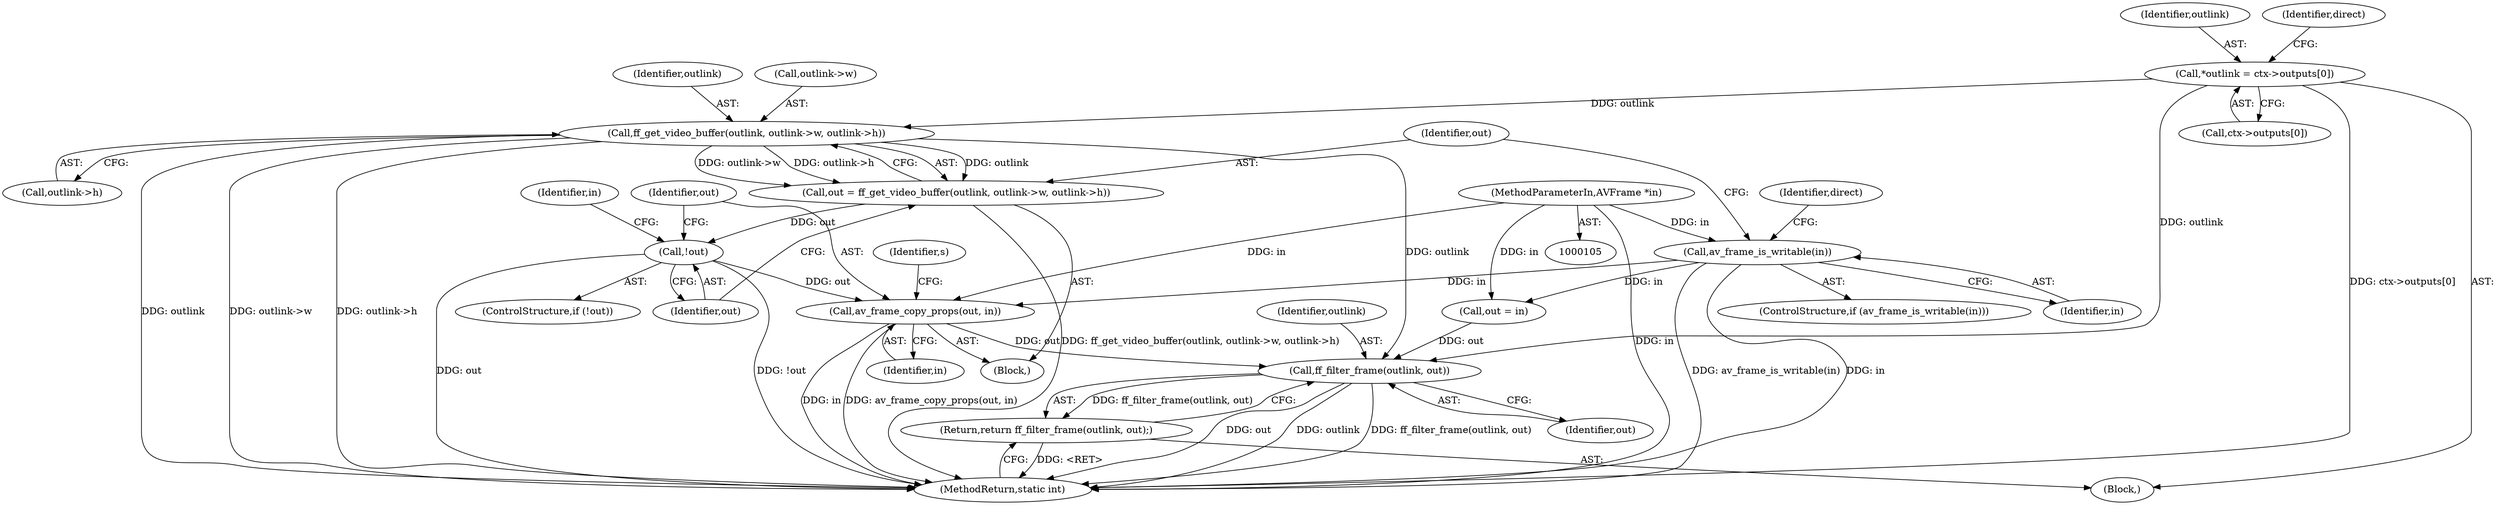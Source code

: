 digraph "0_FFmpeg_e43a0a232dbf6d3c161823c2e07c52e76227a1bc_6@API" {
"1000173" [label="(Call,av_frame_copy_props(out, in))"];
"1000164" [label="(Call,!out)"];
"1000153" [label="(Call,out = ff_get_video_buffer(outlink, outlink->w, outlink->h))"];
"1000155" [label="(Call,ff_get_video_buffer(outlink, outlink->w, outlink->h))"];
"1000122" [label="(Call,*outlink = ctx->outputs[0])"];
"1000142" [label="(Call,av_frame_is_writable(in))"];
"1000107" [label="(MethodParameterIn,AVFrame *in)"];
"1000444" [label="(Call,ff_filter_frame(outlink, out))"];
"1000443" [label="(Return,return ff_filter_frame(outlink, out);)"];
"1000108" [label="(Block,)"];
"1000164" [label="(Call,!out)"];
"1000178" [label="(Identifier,s)"];
"1000124" [label="(Call,ctx->outputs[0])"];
"1000163" [label="(ControlStructure,if (!out))"];
"1000107" [label="(MethodParameterIn,AVFrame *in)"];
"1000141" [label="(ControlStructure,if (av_frame_is_writable(in)))"];
"1000443" [label="(Return,return ff_filter_frame(outlink, out);)"];
"1000142" [label="(Call,av_frame_is_writable(in))"];
"1000447" [label="(MethodReturn,static int)"];
"1000155" [label="(Call,ff_get_video_buffer(outlink, outlink->w, outlink->h))"];
"1000169" [label="(Identifier,in)"];
"1000446" [label="(Identifier,out)"];
"1000156" [label="(Identifier,outlink)"];
"1000444" [label="(Call,ff_filter_frame(outlink, out))"];
"1000165" [label="(Identifier,out)"];
"1000143" [label="(Identifier,in)"];
"1000154" [label="(Identifier,out)"];
"1000122" [label="(Call,*outlink = ctx->outputs[0])"];
"1000123" [label="(Identifier,outlink)"];
"1000148" [label="(Call,out = in)"];
"1000152" [label="(Block,)"];
"1000174" [label="(Identifier,out)"];
"1000153" [label="(Call,out = ff_get_video_buffer(outlink, outlink->w, outlink->h))"];
"1000173" [label="(Call,av_frame_copy_props(out, in))"];
"1000157" [label="(Call,outlink->w)"];
"1000445" [label="(Identifier,outlink)"];
"1000139" [label="(Identifier,direct)"];
"1000175" [label="(Identifier,in)"];
"1000146" [label="(Identifier,direct)"];
"1000160" [label="(Call,outlink->h)"];
"1000173" -> "1000152"  [label="AST: "];
"1000173" -> "1000175"  [label="CFG: "];
"1000174" -> "1000173"  [label="AST: "];
"1000175" -> "1000173"  [label="AST: "];
"1000178" -> "1000173"  [label="CFG: "];
"1000173" -> "1000447"  [label="DDG: av_frame_copy_props(out, in)"];
"1000173" -> "1000447"  [label="DDG: in"];
"1000164" -> "1000173"  [label="DDG: out"];
"1000142" -> "1000173"  [label="DDG: in"];
"1000107" -> "1000173"  [label="DDG: in"];
"1000173" -> "1000444"  [label="DDG: out"];
"1000164" -> "1000163"  [label="AST: "];
"1000164" -> "1000165"  [label="CFG: "];
"1000165" -> "1000164"  [label="AST: "];
"1000169" -> "1000164"  [label="CFG: "];
"1000174" -> "1000164"  [label="CFG: "];
"1000164" -> "1000447"  [label="DDG: !out"];
"1000164" -> "1000447"  [label="DDG: out"];
"1000153" -> "1000164"  [label="DDG: out"];
"1000153" -> "1000152"  [label="AST: "];
"1000153" -> "1000155"  [label="CFG: "];
"1000154" -> "1000153"  [label="AST: "];
"1000155" -> "1000153"  [label="AST: "];
"1000165" -> "1000153"  [label="CFG: "];
"1000153" -> "1000447"  [label="DDG: ff_get_video_buffer(outlink, outlink->w, outlink->h)"];
"1000155" -> "1000153"  [label="DDG: outlink"];
"1000155" -> "1000153"  [label="DDG: outlink->w"];
"1000155" -> "1000153"  [label="DDG: outlink->h"];
"1000155" -> "1000160"  [label="CFG: "];
"1000156" -> "1000155"  [label="AST: "];
"1000157" -> "1000155"  [label="AST: "];
"1000160" -> "1000155"  [label="AST: "];
"1000155" -> "1000447"  [label="DDG: outlink->w"];
"1000155" -> "1000447"  [label="DDG: outlink->h"];
"1000155" -> "1000447"  [label="DDG: outlink"];
"1000122" -> "1000155"  [label="DDG: outlink"];
"1000155" -> "1000444"  [label="DDG: outlink"];
"1000122" -> "1000108"  [label="AST: "];
"1000122" -> "1000124"  [label="CFG: "];
"1000123" -> "1000122"  [label="AST: "];
"1000124" -> "1000122"  [label="AST: "];
"1000139" -> "1000122"  [label="CFG: "];
"1000122" -> "1000447"  [label="DDG: ctx->outputs[0]"];
"1000122" -> "1000444"  [label="DDG: outlink"];
"1000142" -> "1000141"  [label="AST: "];
"1000142" -> "1000143"  [label="CFG: "];
"1000143" -> "1000142"  [label="AST: "];
"1000146" -> "1000142"  [label="CFG: "];
"1000154" -> "1000142"  [label="CFG: "];
"1000142" -> "1000447"  [label="DDG: av_frame_is_writable(in)"];
"1000142" -> "1000447"  [label="DDG: in"];
"1000107" -> "1000142"  [label="DDG: in"];
"1000142" -> "1000148"  [label="DDG: in"];
"1000107" -> "1000105"  [label="AST: "];
"1000107" -> "1000447"  [label="DDG: in"];
"1000107" -> "1000148"  [label="DDG: in"];
"1000444" -> "1000443"  [label="AST: "];
"1000444" -> "1000446"  [label="CFG: "];
"1000445" -> "1000444"  [label="AST: "];
"1000446" -> "1000444"  [label="AST: "];
"1000443" -> "1000444"  [label="CFG: "];
"1000444" -> "1000447"  [label="DDG: out"];
"1000444" -> "1000447"  [label="DDG: outlink"];
"1000444" -> "1000447"  [label="DDG: ff_filter_frame(outlink, out)"];
"1000444" -> "1000443"  [label="DDG: ff_filter_frame(outlink, out)"];
"1000148" -> "1000444"  [label="DDG: out"];
"1000443" -> "1000108"  [label="AST: "];
"1000447" -> "1000443"  [label="CFG: "];
"1000443" -> "1000447"  [label="DDG: <RET>"];
}
